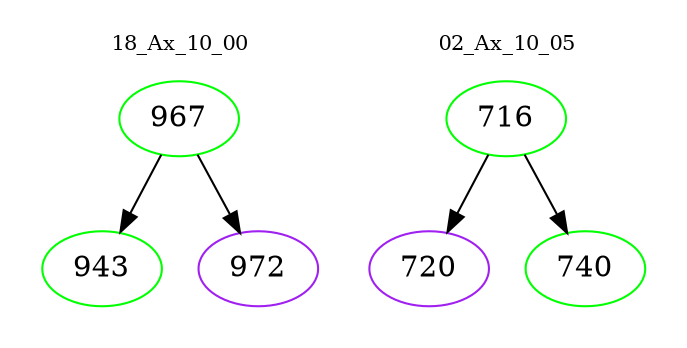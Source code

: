 digraph{
subgraph cluster_0 {
color = white
label = "18_Ax_10_00";
fontsize=10;
T0_967 [label="967", color="green"]
T0_967 -> T0_943 [color="black"]
T0_943 [label="943", color="green"]
T0_967 -> T0_972 [color="black"]
T0_972 [label="972", color="purple"]
}
subgraph cluster_1 {
color = white
label = "02_Ax_10_05";
fontsize=10;
T1_716 [label="716", color="green"]
T1_716 -> T1_720 [color="black"]
T1_720 [label="720", color="purple"]
T1_716 -> T1_740 [color="black"]
T1_740 [label="740", color="green"]
}
}
